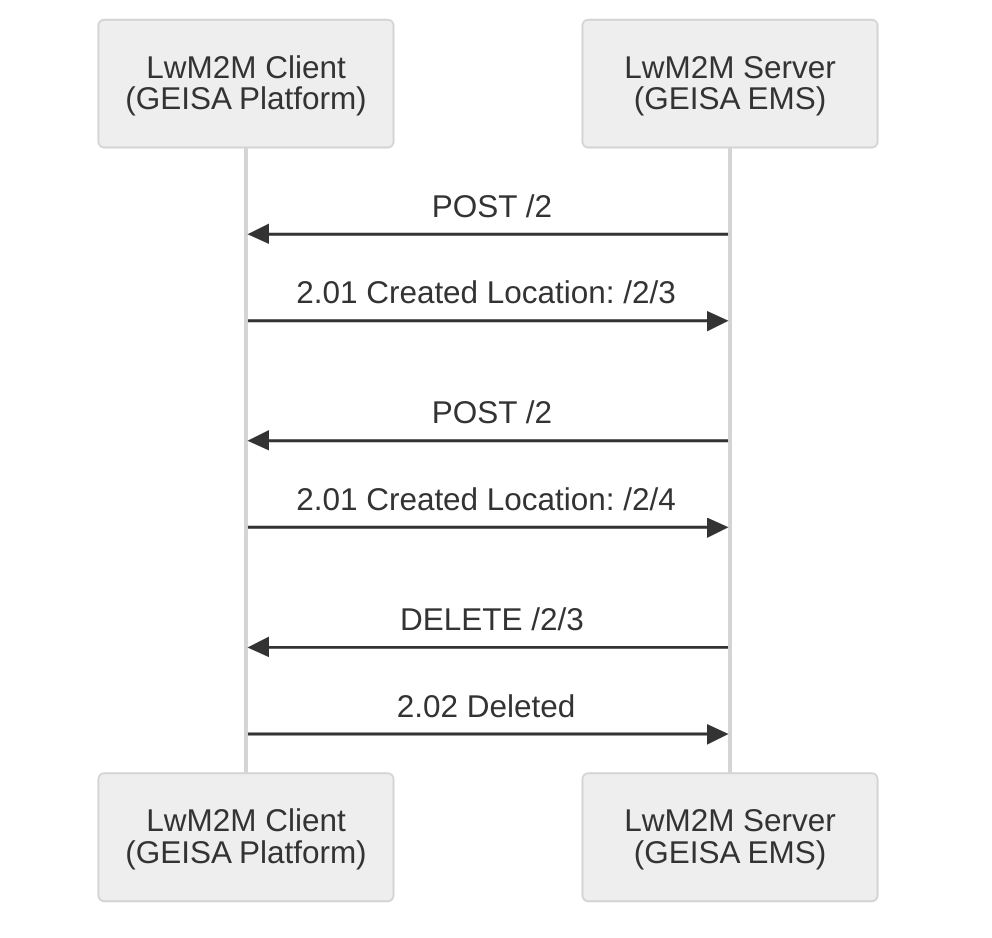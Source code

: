 ---
config:
  look: classic
  theme: neutral
---

sequenceDiagram
    participant C as LwM2M Client<br/>(GEISA Platform)
    participant S as LwM2M Server<br/>(GEISA EMS)
   
    S->>C: POST /2
    C->>S: 2.01 Created Location: /2/3
    S->>C: <br/>POST /2
    C->>S: 2.01 Created Location: /2/4
    S->>C: <br/>DELETE /2/3
    C->>S: 2.02 Deleted